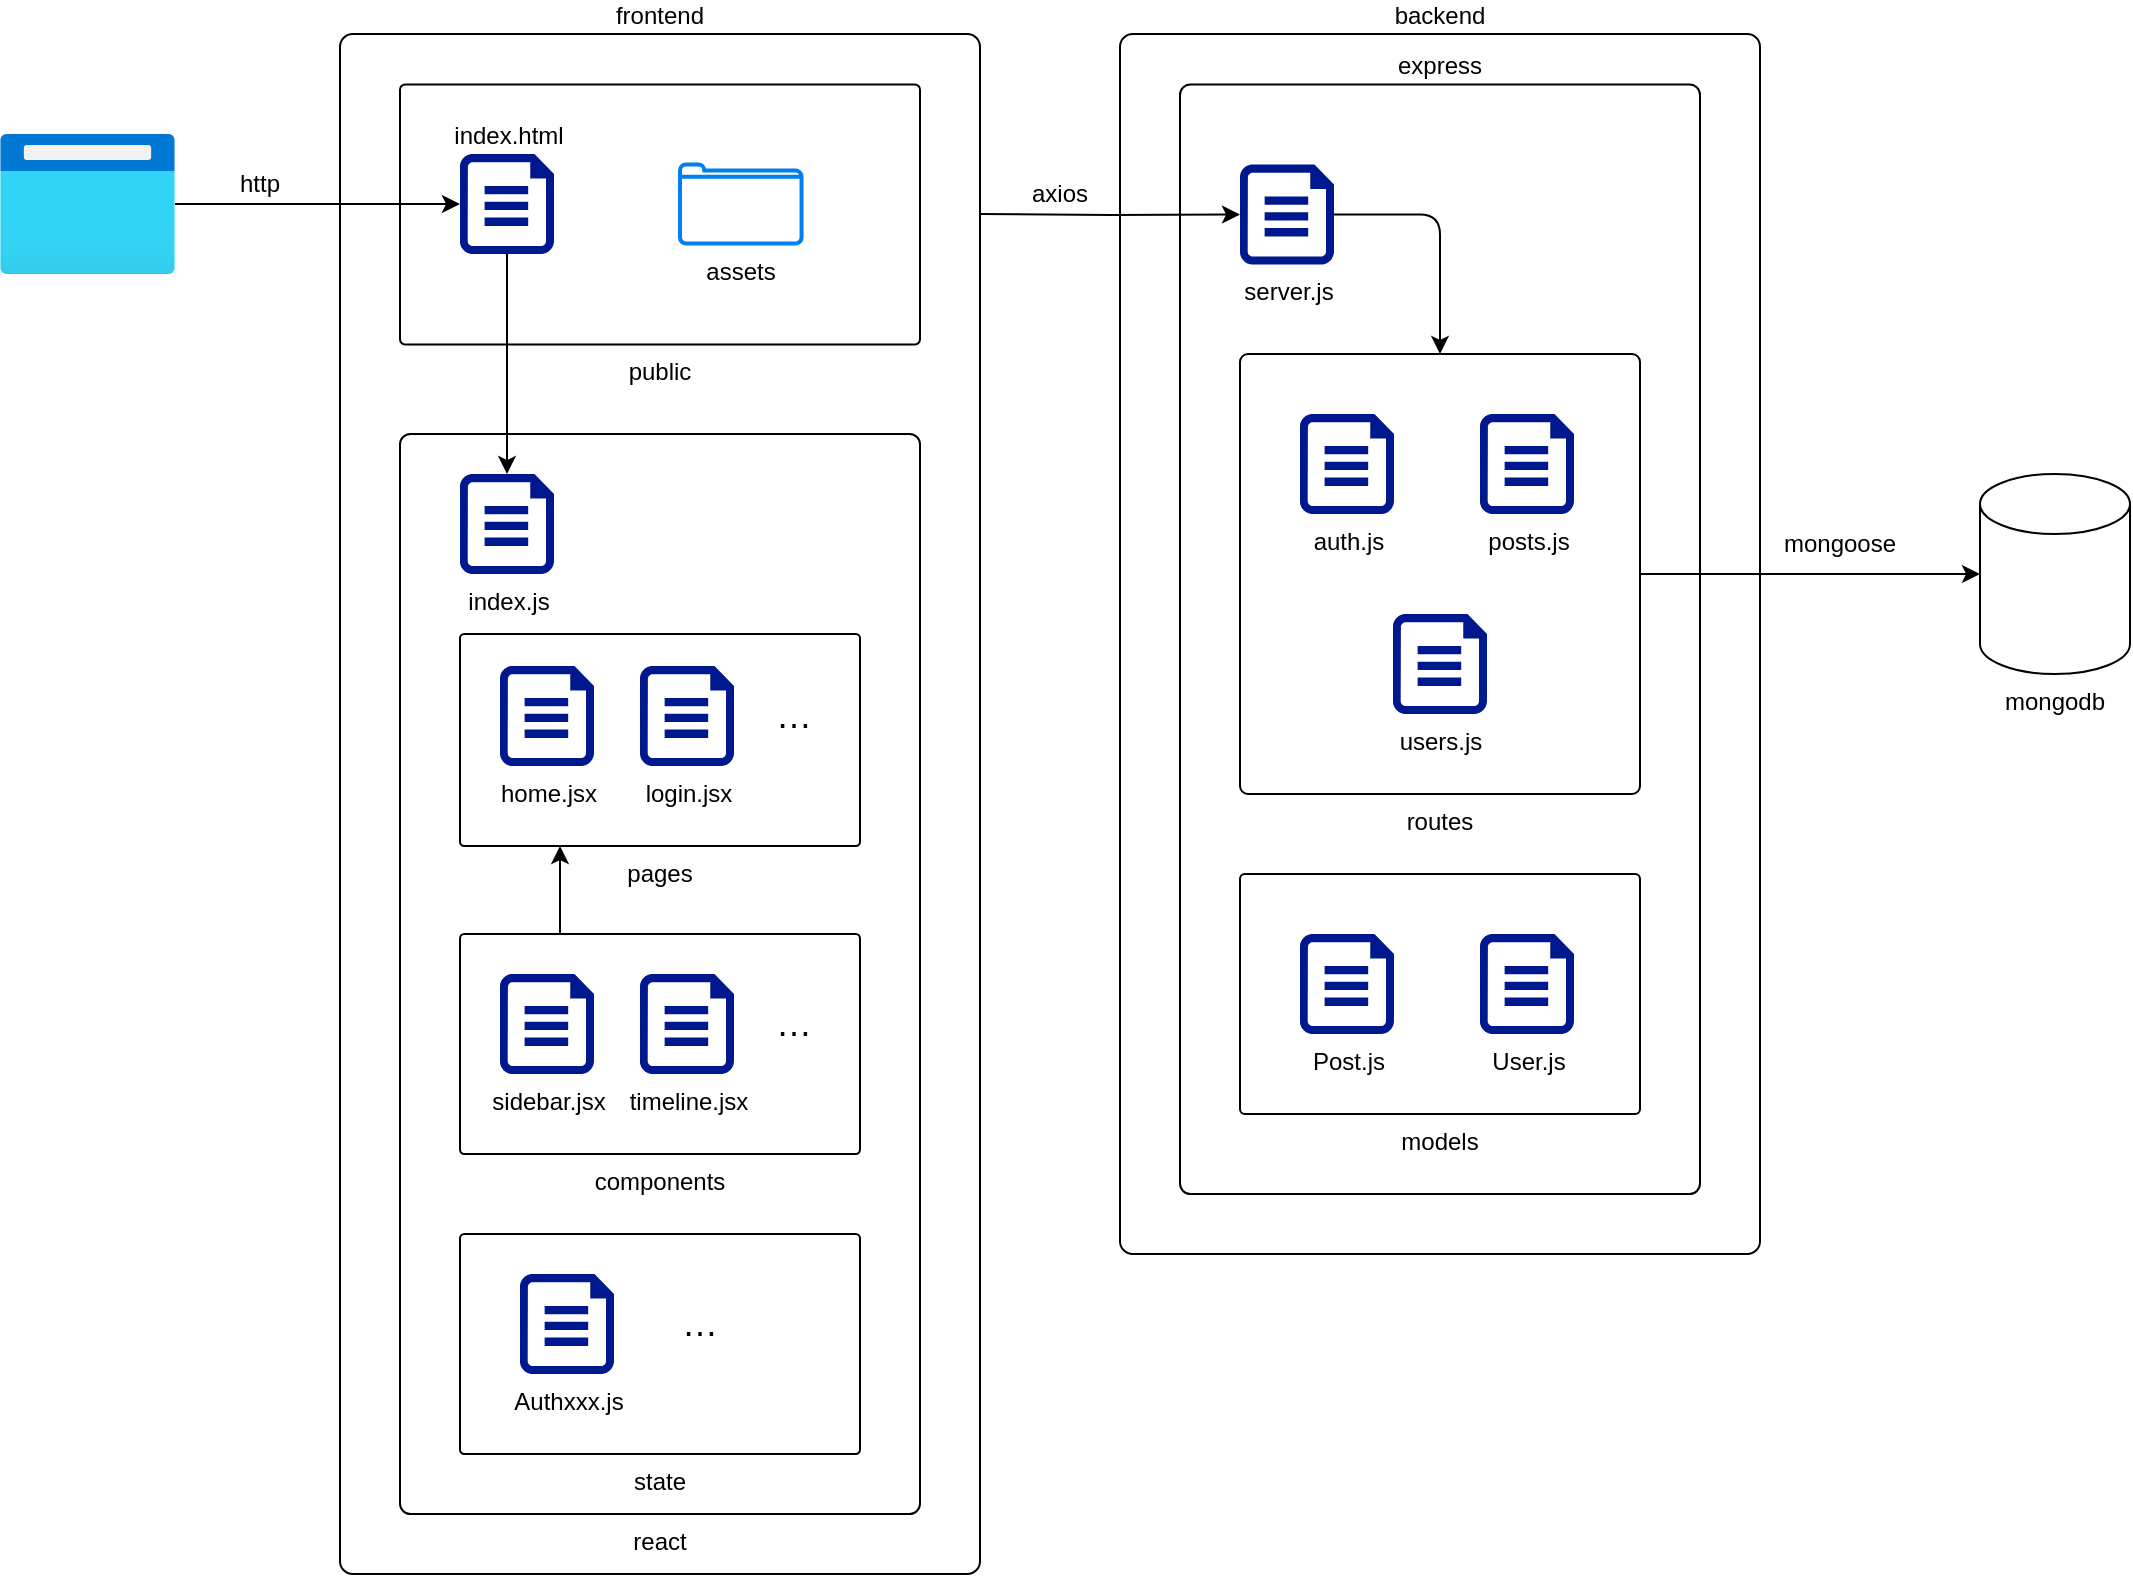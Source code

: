 <mxfile version="22.0.2" type="device">
  <diagram name="ページ1" id="sp-GEt_gsze2eoHTgXed">
    <mxGraphModel dx="976" dy="723" grid="1" gridSize="10" guides="1" tooltips="1" connect="1" arrows="1" fold="1" page="1" pageScale="1" pageWidth="1169" pageHeight="827" math="0" shadow="0">
      <root>
        <mxCell id="0" />
        <mxCell id="1" parent="0" />
        <mxCell id="zGaoVaXDbv3IWVruUUe7-1" value="frontend" style="rounded=1;whiteSpace=wrap;html=1;arcSize=2;fillColor=none;labelPosition=center;verticalLabelPosition=top;align=center;verticalAlign=bottom;" vertex="1" parent="1">
          <mxGeometry x="190" y="30" width="320" height="770" as="geometry" />
        </mxCell>
        <mxCell id="zGaoVaXDbv3IWVruUUe7-2" value="backend" style="rounded=1;whiteSpace=wrap;html=1;arcSize=2;fillColor=none;labelPosition=center;verticalLabelPosition=top;align=center;verticalAlign=bottom;" vertex="1" parent="1">
          <mxGeometry x="580" y="30" width="320" height="610" as="geometry" />
        </mxCell>
        <mxCell id="zGaoVaXDbv3IWVruUUe7-3" value="mongodb" style="shape=cylinder3;whiteSpace=wrap;html=1;boundedLbl=1;backgroundOutline=1;size=15;labelPosition=center;verticalLabelPosition=bottom;align=center;verticalAlign=top;" vertex="1" parent="1">
          <mxGeometry x="1010" y="250" width="75" height="100" as="geometry" />
        </mxCell>
        <mxCell id="zGaoVaXDbv3IWVruUUe7-7" style="edgeStyle=orthogonalEdgeStyle;rounded=0;orthogonalLoop=1;jettySize=auto;html=1;entryX=0;entryY=0.5;entryDx=0;entryDy=0;entryPerimeter=0;" edge="1" parent="1" target="zGaoVaXDbv3IWVruUUe7-22">
          <mxGeometry relative="1" as="geometry">
            <mxPoint x="510" y="120" as="sourcePoint" />
          </mxGeometry>
        </mxCell>
        <mxCell id="zGaoVaXDbv3IWVruUUe7-4" value="react" style="rounded=1;whiteSpace=wrap;html=1;arcSize=2;fillColor=none;labelPosition=center;verticalLabelPosition=bottom;align=center;verticalAlign=top;" vertex="1" parent="1">
          <mxGeometry x="220" y="230" width="260" height="540" as="geometry" />
        </mxCell>
        <mxCell id="zGaoVaXDbv3IWVruUUe7-5" value="express" style="rounded=1;whiteSpace=wrap;html=1;arcSize=2;fillColor=none;labelPosition=center;verticalLabelPosition=top;align=center;verticalAlign=bottom;" vertex="1" parent="1">
          <mxGeometry x="610" y="55.25" width="260" height="554.75" as="geometry" />
        </mxCell>
        <mxCell id="zGaoVaXDbv3IWVruUUe7-11" style="edgeStyle=orthogonalEdgeStyle;rounded=0;orthogonalLoop=1;jettySize=auto;html=1;entryX=0;entryY=0.5;entryDx=0;entryDy=0;entryPerimeter=0;" edge="1" parent="1" source="zGaoVaXDbv3IWVruUUe7-6" target="zGaoVaXDbv3IWVruUUe7-18">
          <mxGeometry relative="1" as="geometry" />
        </mxCell>
        <mxCell id="zGaoVaXDbv3IWVruUUe7-6" value="" style="image;aspect=fixed;html=1;points=[];align=center;fontSize=12;image=img/lib/azure2/general/Browser.svg;" vertex="1" parent="1">
          <mxGeometry x="20" y="80" width="87.5" height="70" as="geometry" />
        </mxCell>
        <mxCell id="zGaoVaXDbv3IWVruUUe7-8" value="axios" style="text;html=1;strokeColor=none;fillColor=none;align=center;verticalAlign=middle;whiteSpace=wrap;rounded=0;" vertex="1" parent="1">
          <mxGeometry x="520" y="95.25" width="60" height="30" as="geometry" />
        </mxCell>
        <mxCell id="zGaoVaXDbv3IWVruUUe7-9" style="edgeStyle=orthogonalEdgeStyle;rounded=0;orthogonalLoop=1;jettySize=auto;html=1;entryX=0;entryY=0.5;entryDx=0;entryDy=0;entryPerimeter=0;" edge="1" parent="1" source="zGaoVaXDbv3IWVruUUe7-14" target="zGaoVaXDbv3IWVruUUe7-3">
          <mxGeometry relative="1" as="geometry" />
        </mxCell>
        <mxCell id="zGaoVaXDbv3IWVruUUe7-10" value="mongoose" style="text;html=1;strokeColor=none;fillColor=none;align=center;verticalAlign=middle;whiteSpace=wrap;rounded=0;" vertex="1" parent="1">
          <mxGeometry x="910" y="270" width="60" height="30" as="geometry" />
        </mxCell>
        <mxCell id="zGaoVaXDbv3IWVruUUe7-12" value="http" style="text;html=1;strokeColor=none;fillColor=none;align=center;verticalAlign=middle;whiteSpace=wrap;rounded=0;" vertex="1" parent="1">
          <mxGeometry x="120" y="90" width="60" height="30" as="geometry" />
        </mxCell>
        <mxCell id="zGaoVaXDbv3IWVruUUe7-13" value="models" style="rounded=1;whiteSpace=wrap;html=1;arcSize=2;fillColor=none;labelPosition=center;verticalLabelPosition=bottom;align=center;verticalAlign=top;" vertex="1" parent="1">
          <mxGeometry x="640" y="450" width="200" height="120" as="geometry" />
        </mxCell>
        <mxCell id="zGaoVaXDbv3IWVruUUe7-14" value="routes" style="rounded=1;whiteSpace=wrap;html=1;arcSize=2;fillColor=none;labelPosition=center;verticalLabelPosition=bottom;align=center;verticalAlign=top;" vertex="1" parent="1">
          <mxGeometry x="640" y="190" width="200" height="220" as="geometry" />
        </mxCell>
        <mxCell id="zGaoVaXDbv3IWVruUUe7-15" value="pages" style="rounded=1;whiteSpace=wrap;html=1;arcSize=2;fillColor=none;labelPosition=center;verticalLabelPosition=bottom;align=center;verticalAlign=top;" vertex="1" parent="1">
          <mxGeometry x="250" y="330" width="200" height="106" as="geometry" />
        </mxCell>
        <mxCell id="zGaoVaXDbv3IWVruUUe7-16" value="public" style="rounded=1;whiteSpace=wrap;html=1;arcSize=2;fillColor=none;labelPosition=center;verticalLabelPosition=bottom;align=center;verticalAlign=top;" vertex="1" parent="1">
          <mxGeometry x="220" y="55.25" width="260" height="130" as="geometry" />
        </mxCell>
        <mxCell id="zGaoVaXDbv3IWVruUUe7-40" style="edgeStyle=orthogonalEdgeStyle;rounded=0;orthogonalLoop=1;jettySize=auto;html=1;exitX=0.5;exitY=1;exitDx=0;exitDy=0;exitPerimeter=0;" edge="1" parent="1" source="zGaoVaXDbv3IWVruUUe7-18" target="zGaoVaXDbv3IWVruUUe7-39">
          <mxGeometry relative="1" as="geometry" />
        </mxCell>
        <mxCell id="zGaoVaXDbv3IWVruUUe7-18" value="index.html" style="sketch=0;aspect=fixed;pointerEvents=1;shadow=0;dashed=0;html=1;strokeColor=none;labelPosition=center;verticalLabelPosition=top;verticalAlign=bottom;align=center;fillColor=#00188D;shape=mxgraph.azure.file" vertex="1" parent="1">
          <mxGeometry x="250" y="90" width="47" height="50" as="geometry" />
        </mxCell>
        <mxCell id="zGaoVaXDbv3IWVruUUe7-19" value="assets" style="html=1;verticalLabelPosition=bottom;align=center;labelBackgroundColor=#ffffff;verticalAlign=top;strokeWidth=2;strokeColor=#0080F0;shadow=0;dashed=0;shape=mxgraph.ios7.icons.folder;" vertex="1" parent="1">
          <mxGeometry x="360" y="95.25" width="60.77" height="39.5" as="geometry" />
        </mxCell>
        <mxCell id="zGaoVaXDbv3IWVruUUe7-38" style="edgeStyle=orthogonalEdgeStyle;rounded=0;orthogonalLoop=1;jettySize=auto;html=1;exitX=0.25;exitY=0;exitDx=0;exitDy=0;entryX=0.25;entryY=1;entryDx=0;entryDy=0;" edge="1" parent="1" source="zGaoVaXDbv3IWVruUUe7-20" target="zGaoVaXDbv3IWVruUUe7-15">
          <mxGeometry relative="1" as="geometry" />
        </mxCell>
        <mxCell id="zGaoVaXDbv3IWVruUUe7-20" value="components" style="rounded=1;whiteSpace=wrap;html=1;arcSize=2;fillColor=none;labelPosition=center;verticalLabelPosition=bottom;align=center;verticalAlign=top;" vertex="1" parent="1">
          <mxGeometry x="250" y="480" width="200" height="110" as="geometry" />
        </mxCell>
        <mxCell id="zGaoVaXDbv3IWVruUUe7-21" value="state" style="rounded=1;whiteSpace=wrap;html=1;arcSize=2;fillColor=none;labelPosition=center;verticalLabelPosition=bottom;align=center;verticalAlign=top;" vertex="1" parent="1">
          <mxGeometry x="250" y="630" width="200" height="110" as="geometry" />
        </mxCell>
        <mxCell id="zGaoVaXDbv3IWVruUUe7-30" style="edgeStyle=orthogonalEdgeStyle;rounded=1;orthogonalLoop=1;jettySize=auto;html=1;exitX=1;exitY=0.5;exitDx=0;exitDy=0;exitPerimeter=0;" edge="1" parent="1" source="zGaoVaXDbv3IWVruUUe7-22" target="zGaoVaXDbv3IWVruUUe7-14">
          <mxGeometry relative="1" as="geometry" />
        </mxCell>
        <mxCell id="zGaoVaXDbv3IWVruUUe7-22" value="server.js" style="sketch=0;aspect=fixed;pointerEvents=1;shadow=0;dashed=0;html=1;strokeColor=none;labelPosition=center;verticalLabelPosition=bottom;verticalAlign=top;align=center;fillColor=#00188D;shape=mxgraph.azure.file" vertex="1" parent="1">
          <mxGeometry x="640" y="95.25" width="47" height="50" as="geometry" />
        </mxCell>
        <mxCell id="zGaoVaXDbv3IWVruUUe7-23" value="auth.js" style="sketch=0;aspect=fixed;pointerEvents=1;shadow=0;dashed=0;html=1;strokeColor=none;labelPosition=center;verticalLabelPosition=bottom;verticalAlign=top;align=center;fillColor=#00188D;shape=mxgraph.azure.file" vertex="1" parent="1">
          <mxGeometry x="670" y="220" width="47" height="50" as="geometry" />
        </mxCell>
        <mxCell id="zGaoVaXDbv3IWVruUUe7-24" value="posts.js" style="sketch=0;aspect=fixed;pointerEvents=1;shadow=0;dashed=0;html=1;strokeColor=none;labelPosition=center;verticalLabelPosition=bottom;verticalAlign=top;align=center;fillColor=#00188D;shape=mxgraph.azure.file" vertex="1" parent="1">
          <mxGeometry x="760" y="220" width="47" height="50" as="geometry" />
        </mxCell>
        <mxCell id="zGaoVaXDbv3IWVruUUe7-26" value="users.js" style="sketch=0;aspect=fixed;pointerEvents=1;shadow=0;dashed=0;html=1;strokeColor=none;labelPosition=center;verticalLabelPosition=bottom;verticalAlign=top;align=center;fillColor=#00188D;shape=mxgraph.azure.file" vertex="1" parent="1">
          <mxGeometry x="716.5" y="320" width="47" height="50" as="geometry" />
        </mxCell>
        <mxCell id="zGaoVaXDbv3IWVruUUe7-28" value="Post.js" style="sketch=0;aspect=fixed;pointerEvents=1;shadow=0;dashed=0;html=1;strokeColor=none;labelPosition=center;verticalLabelPosition=bottom;verticalAlign=top;align=center;fillColor=#00188D;shape=mxgraph.azure.file" vertex="1" parent="1">
          <mxGeometry x="670" y="480" width="47" height="50" as="geometry" />
        </mxCell>
        <mxCell id="zGaoVaXDbv3IWVruUUe7-29" value="User.js" style="sketch=0;aspect=fixed;pointerEvents=1;shadow=0;dashed=0;html=1;strokeColor=none;labelPosition=center;verticalLabelPosition=bottom;verticalAlign=top;align=center;fillColor=#00188D;shape=mxgraph.azure.file" vertex="1" parent="1">
          <mxGeometry x="760" y="480" width="47" height="50" as="geometry" />
        </mxCell>
        <mxCell id="zGaoVaXDbv3IWVruUUe7-32" value="home.jsx" style="sketch=0;aspect=fixed;pointerEvents=1;shadow=0;dashed=0;html=1;strokeColor=none;labelPosition=center;verticalLabelPosition=bottom;verticalAlign=top;align=center;fillColor=#00188D;shape=mxgraph.azure.file" vertex="1" parent="1">
          <mxGeometry x="270" y="346" width="47" height="50" as="geometry" />
        </mxCell>
        <mxCell id="zGaoVaXDbv3IWVruUUe7-33" value="login.jsx" style="sketch=0;aspect=fixed;pointerEvents=1;shadow=0;dashed=0;html=1;strokeColor=none;labelPosition=center;verticalLabelPosition=bottom;verticalAlign=top;align=center;fillColor=#00188D;shape=mxgraph.azure.file" vertex="1" parent="1">
          <mxGeometry x="340" y="346" width="47" height="50" as="geometry" />
        </mxCell>
        <mxCell id="zGaoVaXDbv3IWVruUUe7-34" value="…" style="text;html=1;strokeColor=none;fillColor=none;align=center;verticalAlign=middle;whiteSpace=wrap;rounded=0;fontSize=18;" vertex="1" parent="1">
          <mxGeometry x="387" y="356" width="60" height="30" as="geometry" />
        </mxCell>
        <mxCell id="zGaoVaXDbv3IWVruUUe7-35" value="sidebar.jsx" style="sketch=0;aspect=fixed;pointerEvents=1;shadow=0;dashed=0;html=1;strokeColor=none;labelPosition=center;verticalLabelPosition=bottom;verticalAlign=top;align=center;fillColor=#00188D;shape=mxgraph.azure.file" vertex="1" parent="1">
          <mxGeometry x="270" y="500" width="47" height="50" as="geometry" />
        </mxCell>
        <mxCell id="zGaoVaXDbv3IWVruUUe7-36" value="timeline.jsx" style="sketch=0;aspect=fixed;pointerEvents=1;shadow=0;dashed=0;html=1;strokeColor=none;labelPosition=center;verticalLabelPosition=bottom;verticalAlign=top;align=center;fillColor=#00188D;shape=mxgraph.azure.file" vertex="1" parent="1">
          <mxGeometry x="340" y="500" width="47" height="50" as="geometry" />
        </mxCell>
        <mxCell id="zGaoVaXDbv3IWVruUUe7-37" value="…" style="text;html=1;strokeColor=none;fillColor=none;align=center;verticalAlign=middle;whiteSpace=wrap;rounded=0;fontSize=18;" vertex="1" parent="1">
          <mxGeometry x="387" y="510" width="60" height="30" as="geometry" />
        </mxCell>
        <mxCell id="zGaoVaXDbv3IWVruUUe7-39" value="index.js" style="sketch=0;aspect=fixed;pointerEvents=1;shadow=0;dashed=0;html=1;strokeColor=none;labelPosition=center;verticalLabelPosition=bottom;verticalAlign=top;align=center;fillColor=#00188D;shape=mxgraph.azure.file" vertex="1" parent="1">
          <mxGeometry x="250" y="250" width="47" height="50" as="geometry" />
        </mxCell>
        <mxCell id="zGaoVaXDbv3IWVruUUe7-41" value="Authxxx.js" style="sketch=0;aspect=fixed;pointerEvents=1;shadow=0;dashed=0;html=1;strokeColor=none;labelPosition=center;verticalLabelPosition=bottom;verticalAlign=top;align=center;fillColor=#00188D;shape=mxgraph.azure.file" vertex="1" parent="1">
          <mxGeometry x="280" y="650" width="47" height="50" as="geometry" />
        </mxCell>
        <mxCell id="zGaoVaXDbv3IWVruUUe7-42" value="…" style="text;html=1;strokeColor=none;fillColor=none;align=center;verticalAlign=middle;whiteSpace=wrap;rounded=0;fontSize=18;" vertex="1" parent="1">
          <mxGeometry x="340" y="660" width="60" height="30" as="geometry" />
        </mxCell>
      </root>
    </mxGraphModel>
  </diagram>
</mxfile>
